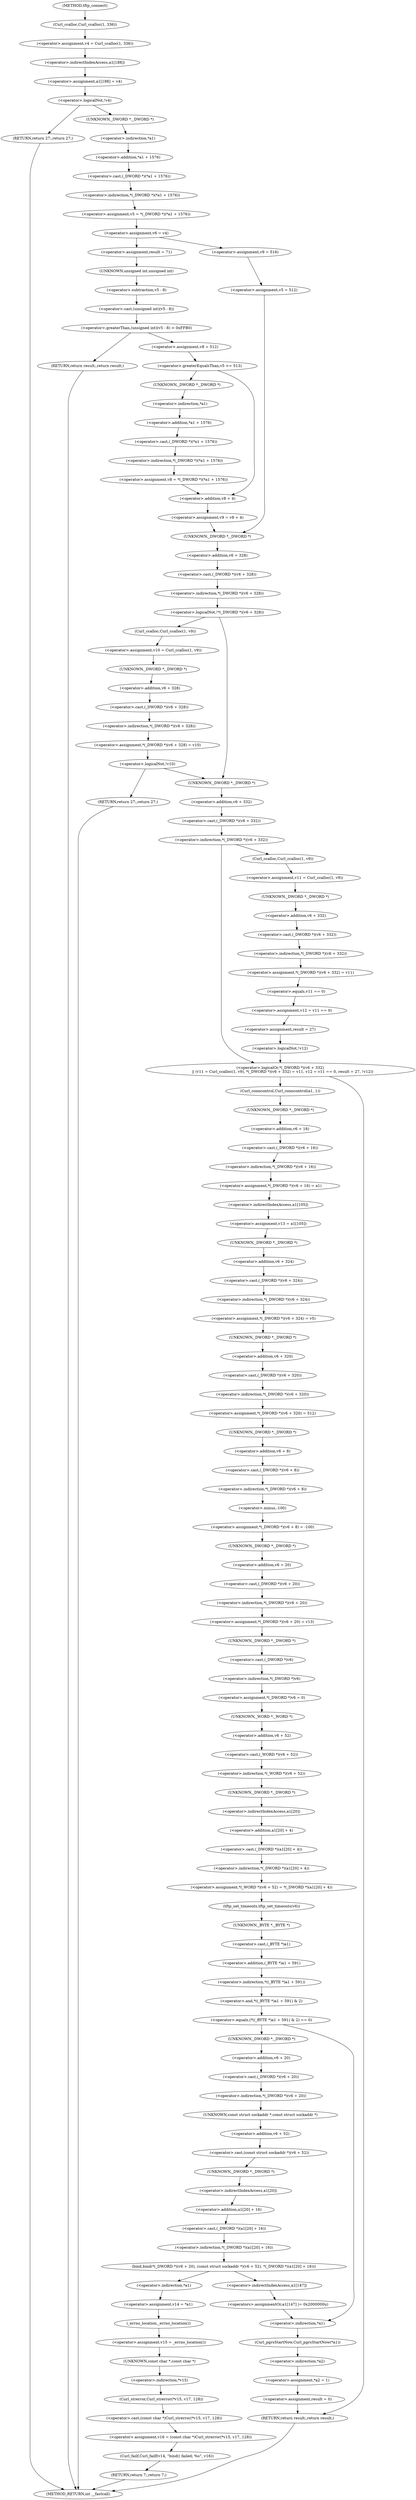 digraph tftp_connect {  
"1000133" [label = "(<operator>.assignment,v4 = Curl_ccalloc(1, 336))" ]
"1000135" [label = "(Curl_ccalloc,Curl_ccalloc(1, 336))" ]
"1000138" [label = "(<operator>.assignment,a1[188] = v4)" ]
"1000139" [label = "(<operator>.indirectIndexAccess,a1[188])" ]
"1000144" [label = "(<operator>.logicalNot,!v4)" ]
"1000146" [label = "(RETURN,return 27;,return 27;)" ]
"1000148" [label = "(<operator>.assignment,v5 = *(_DWORD *)(*a1 + 1576))" ]
"1000150" [label = "(<operator>.indirection,*(_DWORD *)(*a1 + 1576))" ]
"1000151" [label = "(<operator>.cast,(_DWORD *)(*a1 + 1576))" ]
"1000152" [label = "(UNKNOWN,_DWORD *,_DWORD *)" ]
"1000153" [label = "(<operator>.addition,*a1 + 1576)" ]
"1000154" [label = "(<operator>.indirection,*a1)" ]
"1000157" [label = "(<operator>.assignment,v6 = v4)" ]
"1000163" [label = "(<operator>.assignment,result = 71)" ]
"1000167" [label = "(<operator>.greaterThan,(unsigned int)(v5 - 8) > 0xFFB0)" ]
"1000168" [label = "(<operator>.cast,(unsigned int)(v5 - 8))" ]
"1000169" [label = "(UNKNOWN,unsigned int,unsigned int)" ]
"1000170" [label = "(<operator>.subtraction,v5 - 8)" ]
"1000174" [label = "(RETURN,return result;,return result;)" ]
"1000176" [label = "(<operator>.assignment,v8 = 512)" ]
"1000180" [label = "(<operator>.greaterEqualsThan,v5 >= 513)" ]
"1000183" [label = "(<operator>.assignment,v8 = *(_DWORD *)(*a1 + 1576))" ]
"1000185" [label = "(<operator>.indirection,*(_DWORD *)(*a1 + 1576))" ]
"1000186" [label = "(<operator>.cast,(_DWORD *)(*a1 + 1576))" ]
"1000187" [label = "(UNKNOWN,_DWORD *,_DWORD *)" ]
"1000188" [label = "(<operator>.addition,*a1 + 1576)" ]
"1000189" [label = "(<operator>.indirection,*a1)" ]
"1000192" [label = "(<operator>.assignment,v9 = v8 + 4)" ]
"1000194" [label = "(<operator>.addition,v8 + 4)" ]
"1000199" [label = "(<operator>.assignment,v9 = 516)" ]
"1000202" [label = "(<operator>.assignment,v5 = 512)" ]
"1000206" [label = "(<operator>.logicalNot,!*(_DWORD *)(v6 + 328))" ]
"1000207" [label = "(<operator>.indirection,*(_DWORD *)(v6 + 328))" ]
"1000208" [label = "(<operator>.cast,(_DWORD *)(v6 + 328))" ]
"1000209" [label = "(UNKNOWN,_DWORD *,_DWORD *)" ]
"1000210" [label = "(<operator>.addition,v6 + 328)" ]
"1000214" [label = "(<operator>.assignment,v10 = Curl_ccalloc(1, v9))" ]
"1000216" [label = "(Curl_ccalloc,Curl_ccalloc(1, v9))" ]
"1000219" [label = "(<operator>.assignment,*(_DWORD *)(v6 + 328) = v10)" ]
"1000220" [label = "(<operator>.indirection,*(_DWORD *)(v6 + 328))" ]
"1000221" [label = "(<operator>.cast,(_DWORD *)(v6 + 328))" ]
"1000222" [label = "(UNKNOWN,_DWORD *,_DWORD *)" ]
"1000223" [label = "(<operator>.addition,v6 + 328)" ]
"1000228" [label = "(<operator>.logicalNot,!v10)" ]
"1000230" [label = "(RETURN,return 27;,return 27;)" ]
"1000233" [label = "(<operator>.logicalOr,*(_DWORD *)(v6 + 332)\n    || (v11 = Curl_ccalloc(1, v9), *(_DWORD *)(v6 + 332) = v11, v12 = v11 == 0, result = 27, !v12))" ]
"1000234" [label = "(<operator>.indirection,*(_DWORD *)(v6 + 332))" ]
"1000235" [label = "(<operator>.cast,(_DWORD *)(v6 + 332))" ]
"1000236" [label = "(UNKNOWN,_DWORD *,_DWORD *)" ]
"1000237" [label = "(<operator>.addition,v6 + 332)" ]
"1000241" [label = "(<operator>.assignment,v11 = Curl_ccalloc(1, v9))" ]
"1000243" [label = "(Curl_ccalloc,Curl_ccalloc(1, v9))" ]
"1000247" [label = "(<operator>.assignment,*(_DWORD *)(v6 + 332) = v11)" ]
"1000248" [label = "(<operator>.indirection,*(_DWORD *)(v6 + 332))" ]
"1000249" [label = "(<operator>.cast,(_DWORD *)(v6 + 332))" ]
"1000250" [label = "(UNKNOWN,_DWORD *,_DWORD *)" ]
"1000251" [label = "(<operator>.addition,v6 + 332)" ]
"1000256" [label = "(<operator>.assignment,v12 = v11 == 0)" ]
"1000258" [label = "(<operator>.equals,v11 == 0)" ]
"1000262" [label = "(<operator>.assignment,result = 27)" ]
"1000265" [label = "(<operator>.logicalNot,!v12)" ]
"1000268" [label = "(Curl_conncontrol,Curl_conncontrol(a1, 1))" ]
"1000271" [label = "(<operator>.assignment,*(_DWORD *)(v6 + 16) = a1)" ]
"1000272" [label = "(<operator>.indirection,*(_DWORD *)(v6 + 16))" ]
"1000273" [label = "(<operator>.cast,(_DWORD *)(v6 + 16))" ]
"1000274" [label = "(UNKNOWN,_DWORD *,_DWORD *)" ]
"1000275" [label = "(<operator>.addition,v6 + 16)" ]
"1000279" [label = "(<operator>.assignment,v13 = a1[105])" ]
"1000281" [label = "(<operator>.indirectIndexAccess,a1[105])" ]
"1000284" [label = "(<operator>.assignment,*(_DWORD *)(v6 + 324) = v5)" ]
"1000285" [label = "(<operator>.indirection,*(_DWORD *)(v6 + 324))" ]
"1000286" [label = "(<operator>.cast,(_DWORD *)(v6 + 324))" ]
"1000287" [label = "(UNKNOWN,_DWORD *,_DWORD *)" ]
"1000288" [label = "(<operator>.addition,v6 + 324)" ]
"1000292" [label = "(<operator>.assignment,*(_DWORD *)(v6 + 320) = 512)" ]
"1000293" [label = "(<operator>.indirection,*(_DWORD *)(v6 + 320))" ]
"1000294" [label = "(<operator>.cast,(_DWORD *)(v6 + 320))" ]
"1000295" [label = "(UNKNOWN,_DWORD *,_DWORD *)" ]
"1000296" [label = "(<operator>.addition,v6 + 320)" ]
"1000300" [label = "(<operator>.assignment,*(_DWORD *)(v6 + 8) = -100)" ]
"1000301" [label = "(<operator>.indirection,*(_DWORD *)(v6 + 8))" ]
"1000302" [label = "(<operator>.cast,(_DWORD *)(v6 + 8))" ]
"1000303" [label = "(UNKNOWN,_DWORD *,_DWORD *)" ]
"1000304" [label = "(<operator>.addition,v6 + 8)" ]
"1000307" [label = "(<operator>.minus,-100)" ]
"1000309" [label = "(<operator>.assignment,*(_DWORD *)(v6 + 20) = v13)" ]
"1000310" [label = "(<operator>.indirection,*(_DWORD *)(v6 + 20))" ]
"1000311" [label = "(<operator>.cast,(_DWORD *)(v6 + 20))" ]
"1000312" [label = "(UNKNOWN,_DWORD *,_DWORD *)" ]
"1000313" [label = "(<operator>.addition,v6 + 20)" ]
"1000317" [label = "(<operator>.assignment,*(_DWORD *)v6 = 0)" ]
"1000318" [label = "(<operator>.indirection,*(_DWORD *)v6)" ]
"1000319" [label = "(<operator>.cast,(_DWORD *)v6)" ]
"1000320" [label = "(UNKNOWN,_DWORD *,_DWORD *)" ]
"1000323" [label = "(<operator>.assignment,*(_WORD *)(v6 + 52) = *(_DWORD *)(a1[20] + 4))" ]
"1000324" [label = "(<operator>.indirection,*(_WORD *)(v6 + 52))" ]
"1000325" [label = "(<operator>.cast,(_WORD *)(v6 + 52))" ]
"1000326" [label = "(UNKNOWN,_WORD *,_WORD *)" ]
"1000327" [label = "(<operator>.addition,v6 + 52)" ]
"1000330" [label = "(<operator>.indirection,*(_DWORD *)(a1[20] + 4))" ]
"1000331" [label = "(<operator>.cast,(_DWORD *)(a1[20] + 4))" ]
"1000332" [label = "(UNKNOWN,_DWORD *,_DWORD *)" ]
"1000333" [label = "(<operator>.addition,a1[20] + 4)" ]
"1000334" [label = "(<operator>.indirectIndexAccess,a1[20])" ]
"1000338" [label = "(tftp_set_timeouts,tftp_set_timeouts(v6))" ]
"1000341" [label = "(<operator>.equals,(*((_BYTE *)a1 + 591) & 2) == 0)" ]
"1000342" [label = "(<operator>.and,*((_BYTE *)a1 + 591) & 2)" ]
"1000343" [label = "(<operator>.indirection,*((_BYTE *)a1 + 591))" ]
"1000344" [label = "(<operator>.addition,(_BYTE *)a1 + 591)" ]
"1000345" [label = "(<operator>.cast,(_BYTE *)a1)" ]
"1000346" [label = "(UNKNOWN,_BYTE *,_BYTE *)" ]
"1000353" [label = "(bind,bind(*(_DWORD *)(v6 + 20), (const struct sockaddr *)(v6 + 52), *(_DWORD *)(a1[20] + 16)))" ]
"1000354" [label = "(<operator>.indirection,*(_DWORD *)(v6 + 20))" ]
"1000355" [label = "(<operator>.cast,(_DWORD *)(v6 + 20))" ]
"1000356" [label = "(UNKNOWN,_DWORD *,_DWORD *)" ]
"1000357" [label = "(<operator>.addition,v6 + 20)" ]
"1000360" [label = "(<operator>.cast,(const struct sockaddr *)(v6 + 52))" ]
"1000361" [label = "(UNKNOWN,const struct sockaddr *,const struct sockaddr *)" ]
"1000362" [label = "(<operator>.addition,v6 + 52)" ]
"1000365" [label = "(<operator>.indirection,*(_DWORD *)(a1[20] + 16))" ]
"1000366" [label = "(<operator>.cast,(_DWORD *)(a1[20] + 16))" ]
"1000367" [label = "(UNKNOWN,_DWORD *,_DWORD *)" ]
"1000368" [label = "(<operator>.addition,a1[20] + 16)" ]
"1000369" [label = "(<operator>.indirectIndexAccess,a1[20])" ]
"1000374" [label = "(<operator>.assignment,v14 = *a1)" ]
"1000376" [label = "(<operator>.indirection,*a1)" ]
"1000378" [label = "(<operator>.assignment,v15 = _errno_location())" ]
"1000380" [label = "(_errno_location,_errno_location())" ]
"1000381" [label = "(<operator>.assignment,v16 = (const char *)Curl_strerror(*v15, v17, 128))" ]
"1000383" [label = "(<operator>.cast,(const char *)Curl_strerror(*v15, v17, 128))" ]
"1000384" [label = "(UNKNOWN,const char *,const char *)" ]
"1000385" [label = "(Curl_strerror,Curl_strerror(*v15, v17, 128))" ]
"1000386" [label = "(<operator>.indirection,*v15)" ]
"1000390" [label = "(Curl_failf,Curl_failf(v14, \"bind() failed; %s\", v16))" ]
"1000394" [label = "(RETURN,return 7;,return 7;)" ]
"1000396" [label = "(<operators>.assignmentOr,a1[147] |= 0x2000000u)" ]
"1000397" [label = "(<operator>.indirectIndexAccess,a1[147])" ]
"1000401" [label = "(Curl_pgrsStartNow,Curl_pgrsStartNow(*a1))" ]
"1000402" [label = "(<operator>.indirection,*a1)" ]
"1000404" [label = "(<operator>.assignment,*a2 = 1)" ]
"1000405" [label = "(<operator>.indirection,*a2)" ]
"1000408" [label = "(<operator>.assignment,result = 0)" ]
"1000411" [label = "(RETURN,return result;,return result;)" ]
"1000115" [label = "(METHOD,tftp_connect)" ]
"1000413" [label = "(METHOD_RETURN,int __fastcall)" ]
  "1000133" -> "1000139" 
  "1000135" -> "1000133" 
  "1000138" -> "1000144" 
  "1000139" -> "1000138" 
  "1000144" -> "1000146" 
  "1000144" -> "1000152" 
  "1000146" -> "1000413" 
  "1000148" -> "1000157" 
  "1000150" -> "1000148" 
  "1000151" -> "1000150" 
  "1000152" -> "1000154" 
  "1000153" -> "1000151" 
  "1000154" -> "1000153" 
  "1000157" -> "1000163" 
  "1000157" -> "1000199" 
  "1000163" -> "1000169" 
  "1000167" -> "1000174" 
  "1000167" -> "1000176" 
  "1000168" -> "1000167" 
  "1000169" -> "1000170" 
  "1000170" -> "1000168" 
  "1000174" -> "1000413" 
  "1000176" -> "1000180" 
  "1000180" -> "1000187" 
  "1000180" -> "1000194" 
  "1000183" -> "1000194" 
  "1000185" -> "1000183" 
  "1000186" -> "1000185" 
  "1000187" -> "1000189" 
  "1000188" -> "1000186" 
  "1000189" -> "1000188" 
  "1000192" -> "1000209" 
  "1000194" -> "1000192" 
  "1000199" -> "1000202" 
  "1000202" -> "1000209" 
  "1000206" -> "1000236" 
  "1000206" -> "1000216" 
  "1000207" -> "1000206" 
  "1000208" -> "1000207" 
  "1000209" -> "1000210" 
  "1000210" -> "1000208" 
  "1000214" -> "1000222" 
  "1000216" -> "1000214" 
  "1000219" -> "1000228" 
  "1000220" -> "1000219" 
  "1000221" -> "1000220" 
  "1000222" -> "1000223" 
  "1000223" -> "1000221" 
  "1000228" -> "1000236" 
  "1000228" -> "1000230" 
  "1000230" -> "1000413" 
  "1000233" -> "1000268" 
  "1000233" -> "1000411" 
  "1000234" -> "1000233" 
  "1000234" -> "1000243" 
  "1000235" -> "1000234" 
  "1000236" -> "1000237" 
  "1000237" -> "1000235" 
  "1000241" -> "1000250" 
  "1000243" -> "1000241" 
  "1000247" -> "1000258" 
  "1000248" -> "1000247" 
  "1000249" -> "1000248" 
  "1000250" -> "1000251" 
  "1000251" -> "1000249" 
  "1000256" -> "1000262" 
  "1000258" -> "1000256" 
  "1000262" -> "1000265" 
  "1000265" -> "1000233" 
  "1000268" -> "1000274" 
  "1000271" -> "1000281" 
  "1000272" -> "1000271" 
  "1000273" -> "1000272" 
  "1000274" -> "1000275" 
  "1000275" -> "1000273" 
  "1000279" -> "1000287" 
  "1000281" -> "1000279" 
  "1000284" -> "1000295" 
  "1000285" -> "1000284" 
  "1000286" -> "1000285" 
  "1000287" -> "1000288" 
  "1000288" -> "1000286" 
  "1000292" -> "1000303" 
  "1000293" -> "1000292" 
  "1000294" -> "1000293" 
  "1000295" -> "1000296" 
  "1000296" -> "1000294" 
  "1000300" -> "1000312" 
  "1000301" -> "1000307" 
  "1000302" -> "1000301" 
  "1000303" -> "1000304" 
  "1000304" -> "1000302" 
  "1000307" -> "1000300" 
  "1000309" -> "1000320" 
  "1000310" -> "1000309" 
  "1000311" -> "1000310" 
  "1000312" -> "1000313" 
  "1000313" -> "1000311" 
  "1000317" -> "1000326" 
  "1000318" -> "1000317" 
  "1000319" -> "1000318" 
  "1000320" -> "1000319" 
  "1000323" -> "1000338" 
  "1000324" -> "1000332" 
  "1000325" -> "1000324" 
  "1000326" -> "1000327" 
  "1000327" -> "1000325" 
  "1000330" -> "1000323" 
  "1000331" -> "1000330" 
  "1000332" -> "1000334" 
  "1000333" -> "1000331" 
  "1000334" -> "1000333" 
  "1000338" -> "1000346" 
  "1000341" -> "1000356" 
  "1000341" -> "1000402" 
  "1000342" -> "1000341" 
  "1000343" -> "1000342" 
  "1000344" -> "1000343" 
  "1000345" -> "1000344" 
  "1000346" -> "1000345" 
  "1000353" -> "1000376" 
  "1000353" -> "1000397" 
  "1000354" -> "1000361" 
  "1000355" -> "1000354" 
  "1000356" -> "1000357" 
  "1000357" -> "1000355" 
  "1000360" -> "1000367" 
  "1000361" -> "1000362" 
  "1000362" -> "1000360" 
  "1000365" -> "1000353" 
  "1000366" -> "1000365" 
  "1000367" -> "1000369" 
  "1000368" -> "1000366" 
  "1000369" -> "1000368" 
  "1000374" -> "1000380" 
  "1000376" -> "1000374" 
  "1000378" -> "1000384" 
  "1000380" -> "1000378" 
  "1000381" -> "1000390" 
  "1000383" -> "1000381" 
  "1000384" -> "1000386" 
  "1000385" -> "1000383" 
  "1000386" -> "1000385" 
  "1000390" -> "1000394" 
  "1000394" -> "1000413" 
  "1000396" -> "1000402" 
  "1000397" -> "1000396" 
  "1000401" -> "1000405" 
  "1000402" -> "1000401" 
  "1000404" -> "1000408" 
  "1000405" -> "1000404" 
  "1000408" -> "1000411" 
  "1000411" -> "1000413" 
  "1000115" -> "1000135" 
}
